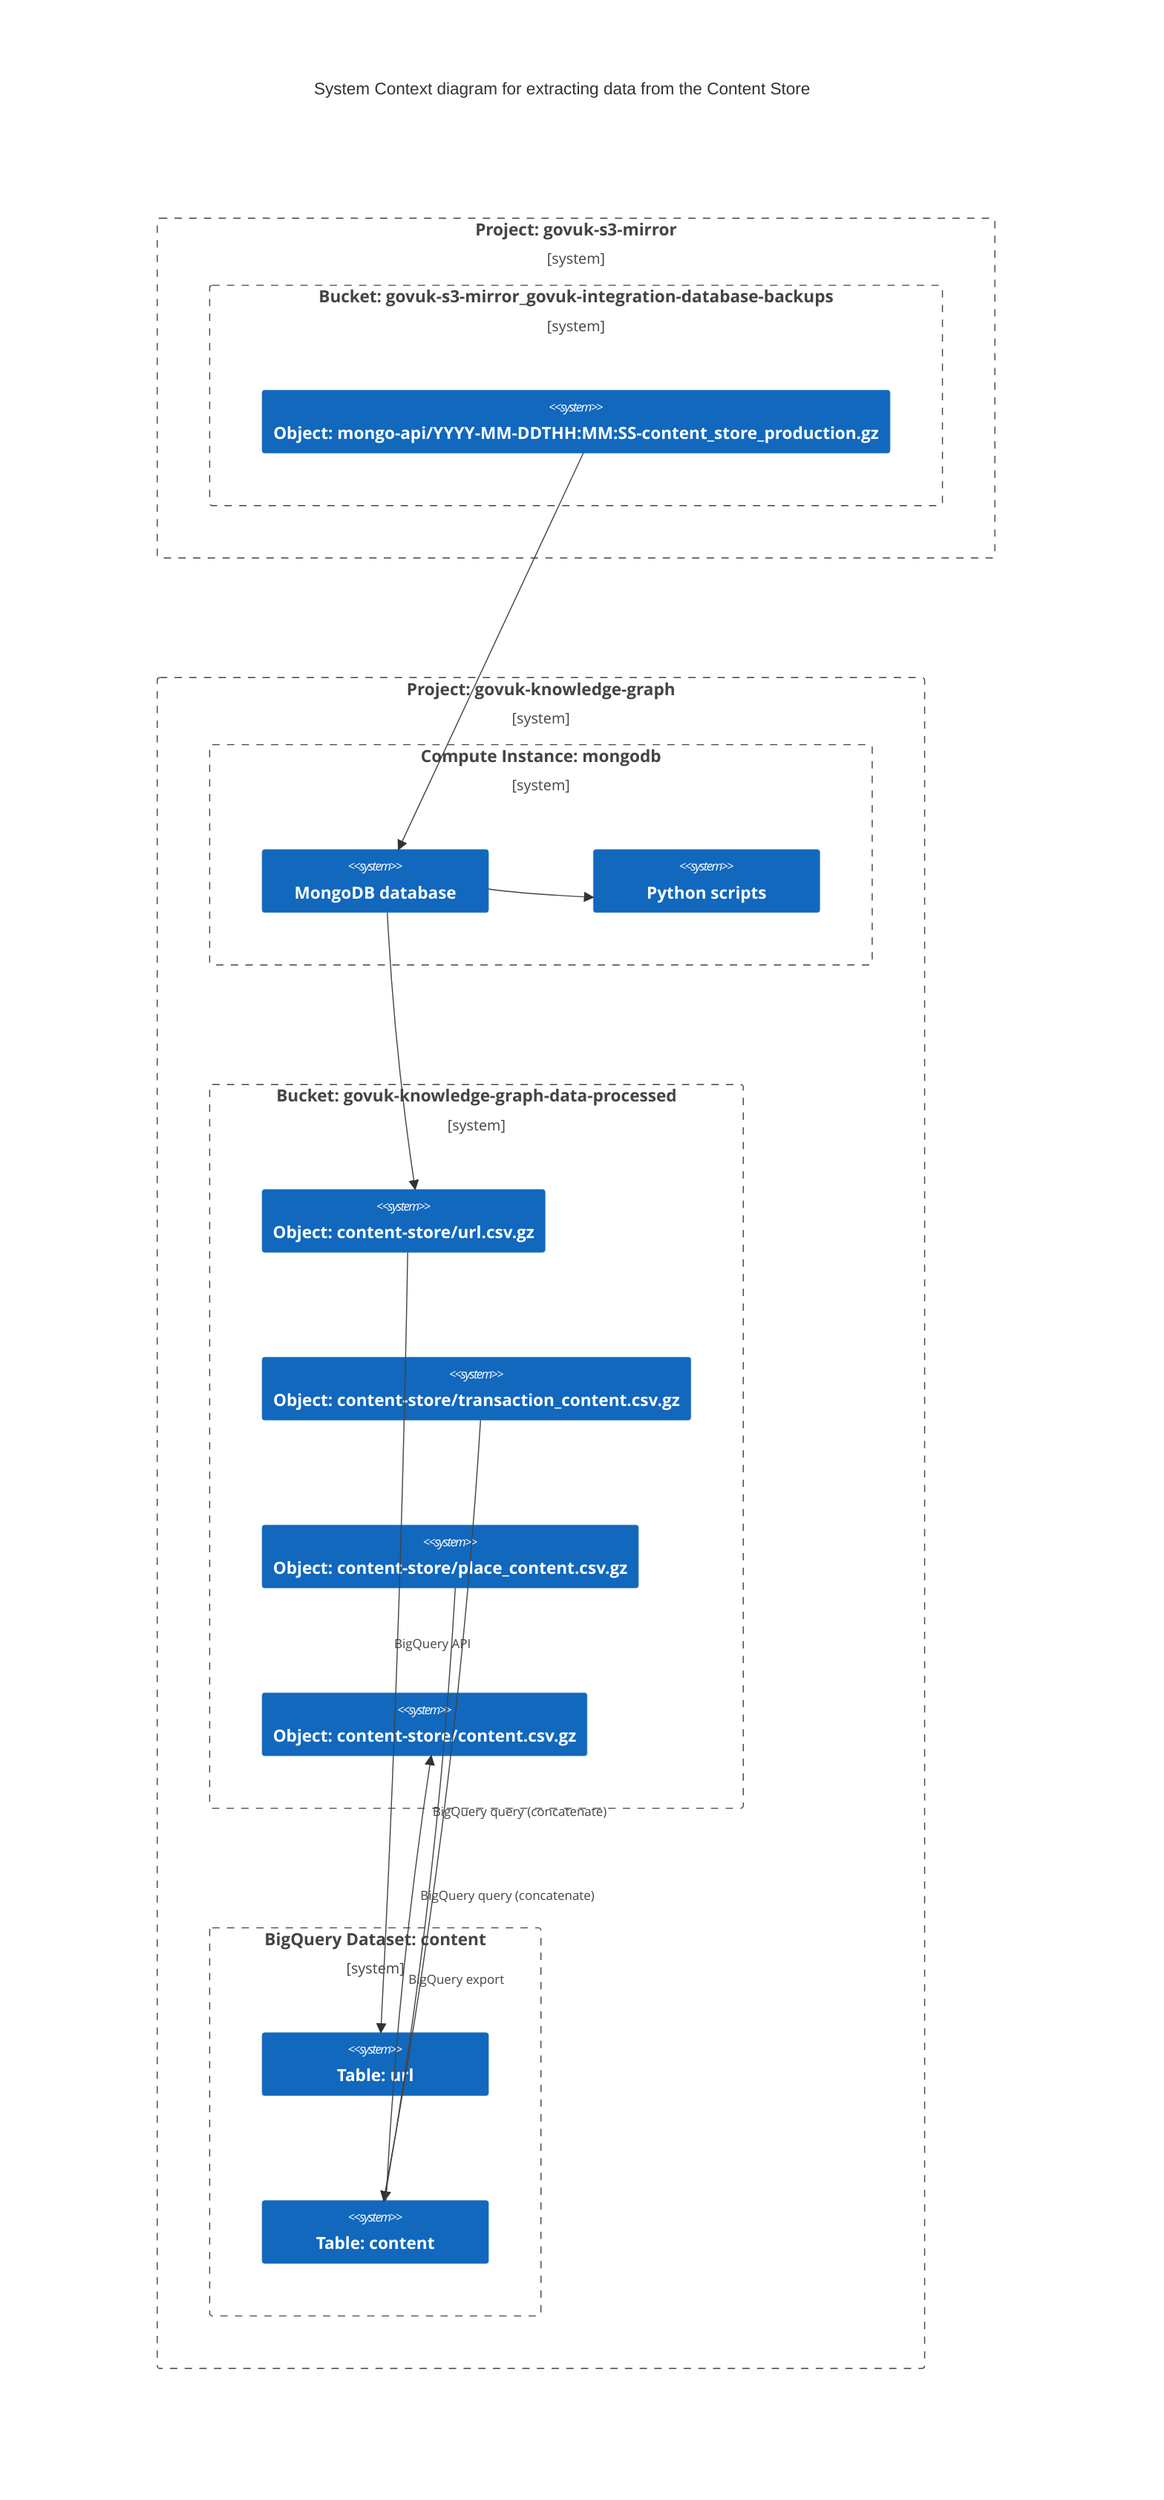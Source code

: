 C4Context
    title System Context diagram for extracting data from the Content Store

    Boundary(mirror, "Project: govuk-s3-mirror") {
        Boundary(bucket_mirror, "Bucket: govuk-s3-mirror_govuk-integration-database-backups") {
            System(backup_file, "Object: mongo-api/YYYY-MM-DDTHH:MM:SS-content_store_production.gz")
        }
    }

    Boundary(govuk-knowlege-graph, "Project: govuk-knowledge-graph") {
        Boundary(compute_instance, "Compute Instance: mongodb") {
            System(mongodb, "MongoDB database")
            System(python, "Python scripts")
        }
        Boundary(bucket_data_processed, "Bucket: govuk-knowledge-graph-data-processed") {
            System(url_csv_gz, "Object: content-store/url.csv.gz")
            System(transaction_content_gz, "Object: content-store/transaction_content.csv.gz")
            System(place_content_gz, "Object: content-store/place_content.csv.gz")
            System(content_gz, "Object: content-store/content.csv.gz")
        }
        Boundary(dataset_content, "BigQuery Dataset: content") {
            System(table_url, "Table: url")
            System(content_table, "Table: content")
        }
    }

    Rel(backup_file, mongodb, "")
    Rel(mongodb, url_csv_gz, "")
    Rel(mongodb, python, "")
    Rel(url_csv_gz, table_url, "BigQuery API")
    Rel(transaction_content_gz, content_table, "BigQuery query (concatenate)")
    Rel(place_content_gz, content_table, "BigQuery query (concatenate)")
    Rel(content_table, content_gz, "BigQuery export")


UpdateLayoutConfig($c4ShapeInRow="2", $c4BoundaryInRow="1")
UpdateRelStyle(backup_file, mongodb, $offsetY="-30", $offsetX="20")